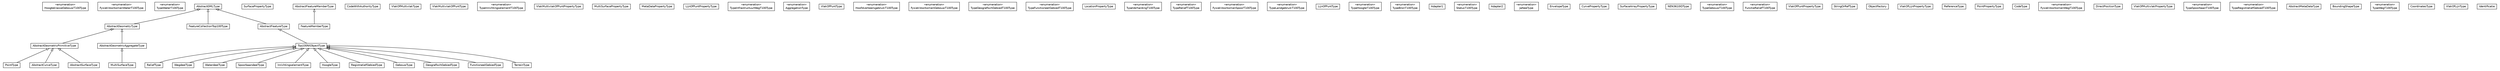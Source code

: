 #!/usr/local/bin/dot
#
# Class diagram 
# Generated by UMLGraph version R5_6-24-gf6e263 (http://www.umlgraph.org/)
#

digraph G {
	edge [fontname="Helvetica",fontsize=10,labelfontname="Helvetica",labelfontsize=10];
	node [fontname="Helvetica",fontsize=10,shape=plaintext];
	nodesep=0.25;
	ranksep=0.5;
	// nl.b3p.topnl.top100nl.HoogteklasseGebouwT100Type
	c1056 [label=<<table title="nl.b3p.topnl.top100nl.HoogteklasseGebouwT100Type" border="0" cellborder="1" cellspacing="0" cellpadding="2" port="p" href="./HoogteklasseGebouwT100Type.html">
		<tr><td><table border="0" cellspacing="0" cellpadding="1">
<tr><td align="center" balign="center"> &#171;enumeration&#187; </td></tr>
<tr><td align="center" balign="center"> HoogteklasseGebouwT100Type </td></tr>
		</table></td></tr>
		</table>>, URL="./HoogteklasseGebouwT100Type.html", fontname="Helvetica", fontcolor="black", fontsize=10.0];
	// nl.b3p.topnl.top100nl.FysiekVoorkomenWaterT100Type
	c1057 [label=<<table title="nl.b3p.topnl.top100nl.FysiekVoorkomenWaterT100Type" border="0" cellborder="1" cellspacing="0" cellpadding="2" port="p" href="./FysiekVoorkomenWaterT100Type.html">
		<tr><td><table border="0" cellspacing="0" cellpadding="1">
<tr><td align="center" balign="center"> &#171;enumeration&#187; </td></tr>
<tr><td align="center" balign="center"> FysiekVoorkomenWaterT100Type </td></tr>
		</table></td></tr>
		</table>>, URL="./FysiekVoorkomenWaterT100Type.html", fontname="Helvetica", fontcolor="black", fontsize=10.0];
	// nl.b3p.topnl.top100nl.TypeWaterT100Type
	c1058 [label=<<table title="nl.b3p.topnl.top100nl.TypeWaterT100Type" border="0" cellborder="1" cellspacing="0" cellpadding="2" port="p" href="./TypeWaterT100Type.html">
		<tr><td><table border="0" cellspacing="0" cellpadding="1">
<tr><td align="center" balign="center"> &#171;enumeration&#187; </td></tr>
<tr><td align="center" balign="center"> TypeWaterT100Type </td></tr>
		</table></td></tr>
		</table>>, URL="./TypeWaterT100Type.html", fontname="Helvetica", fontcolor="black", fontsize=10.0];
	// nl.b3p.topnl.top100nl.AbstractGeometricPrimitiveType
	c1059 [label=<<table title="nl.b3p.topnl.top100nl.AbstractGeometricPrimitiveType" border="0" cellborder="1" cellspacing="0" cellpadding="2" port="p" href="./AbstractGeometricPrimitiveType.html">
		<tr><td><table border="0" cellspacing="0" cellpadding="1">
<tr><td align="center" balign="center"><font face="Helvetica-Oblique"> AbstractGeometricPrimitiveType </font></td></tr>
		</table></td></tr>
		</table>>, URL="./AbstractGeometricPrimitiveType.html", fontname="Helvetica", fontcolor="black", fontsize=10.0];
	// nl.b3p.topnl.top100nl.SurfacePropertyType
	c1060 [label=<<table title="nl.b3p.topnl.top100nl.SurfacePropertyType" border="0" cellborder="1" cellspacing="0" cellpadding="2" port="p" href="./SurfacePropertyType.html">
		<tr><td><table border="0" cellspacing="0" cellpadding="1">
<tr><td align="center" balign="center"> SurfacePropertyType </td></tr>
		</table></td></tr>
		</table>>, URL="./SurfacePropertyType.html", fontname="Helvetica", fontcolor="black", fontsize=10.0];
	// nl.b3p.topnl.top100nl.FeatureMemberType
	c1061 [label=<<table title="nl.b3p.topnl.top100nl.FeatureMemberType" border="0" cellborder="1" cellspacing="0" cellpadding="2" port="p" href="./FeatureMemberType.html">
		<tr><td><table border="0" cellspacing="0" cellpadding="1">
<tr><td align="center" balign="center"> FeatureMemberType </td></tr>
		</table></td></tr>
		</table>>, URL="./FeatureMemberType.html", fontname="Helvetica", fontcolor="black", fontsize=10.0];
	// nl.b3p.topnl.top100nl.CodeWithAuthorityType
	c1062 [label=<<table title="nl.b3p.topnl.top100nl.CodeWithAuthorityType" border="0" cellborder="1" cellspacing="0" cellpadding="2" port="p" href="./CodeWithAuthorityType.html">
		<tr><td><table border="0" cellspacing="0" cellpadding="1">
<tr><td align="center" balign="center"> CodeWithAuthorityType </td></tr>
		</table></td></tr>
		</table>>, URL="./CodeWithAuthorityType.html", fontname="Helvetica", fontcolor="black", fontsize=10.0];
	// nl.b3p.topnl.top100nl.AbstractFeatureMemberType
	c1063 [label=<<table title="nl.b3p.topnl.top100nl.AbstractFeatureMemberType" border="0" cellborder="1" cellspacing="0" cellpadding="2" port="p" href="./AbstractFeatureMemberType.html">
		<tr><td><table border="0" cellspacing="0" cellpadding="1">
<tr><td align="center" balign="center"><font face="Helvetica-Oblique"> AbstractFeatureMemberType </font></td></tr>
		</table></td></tr>
		</table>>, URL="./AbstractFeatureMemberType.html", fontname="Helvetica", fontcolor="black", fontsize=10.0];
	// nl.b3p.topnl.top100nl.VlakOfMultivlakType
	c1064 [label=<<table title="nl.b3p.topnl.top100nl.VlakOfMultivlakType" border="0" cellborder="1" cellspacing="0" cellpadding="2" port="p" href="./VlakOfMultivlakType.html">
		<tr><td><table border="0" cellspacing="0" cellpadding="1">
<tr><td align="center" balign="center"> VlakOfMultivlakType </td></tr>
		</table></td></tr>
		</table>>, URL="./VlakOfMultivlakType.html", fontname="Helvetica", fontcolor="black", fontsize=10.0];
	// nl.b3p.topnl.top100nl.VlakMultivlakOfPuntType
	c1065 [label=<<table title="nl.b3p.topnl.top100nl.VlakMultivlakOfPuntType" border="0" cellborder="1" cellspacing="0" cellpadding="2" port="p" href="./VlakMultivlakOfPuntType.html">
		<tr><td><table border="0" cellspacing="0" cellpadding="1">
<tr><td align="center" balign="center"> VlakMultivlakOfPuntType </td></tr>
		</table></td></tr>
		</table>>, URL="./VlakMultivlakOfPuntType.html", fontname="Helvetica", fontcolor="black", fontsize=10.0];
	// nl.b3p.topnl.top100nl.TypeInrichtingselementT100Type
	c1066 [label=<<table title="nl.b3p.topnl.top100nl.TypeInrichtingselementT100Type" border="0" cellborder="1" cellspacing="0" cellpadding="2" port="p" href="./TypeInrichtingselementT100Type.html">
		<tr><td><table border="0" cellspacing="0" cellpadding="1">
<tr><td align="center" balign="center"> &#171;enumeration&#187; </td></tr>
<tr><td align="center" balign="center"> TypeInrichtingselementT100Type </td></tr>
		</table></td></tr>
		</table>>, URL="./TypeInrichtingselementT100Type.html", fontname="Helvetica", fontcolor="black", fontsize=10.0];
	// nl.b3p.topnl.top100nl.VlakMultivlakOfPuntPropertyType
	c1067 [label=<<table title="nl.b3p.topnl.top100nl.VlakMultivlakOfPuntPropertyType" border="0" cellborder="1" cellspacing="0" cellpadding="2" port="p" href="./VlakMultivlakOfPuntPropertyType.html">
		<tr><td><table border="0" cellspacing="0" cellpadding="1">
<tr><td align="center" balign="center"> VlakMultivlakOfPuntPropertyType </td></tr>
		</table></td></tr>
		</table>>, URL="./VlakMultivlakOfPuntPropertyType.html", fontname="Helvetica", fontcolor="black", fontsize=10.0];
	// nl.b3p.topnl.top100nl.MultiSurfacePropertyType
	c1068 [label=<<table title="nl.b3p.topnl.top100nl.MultiSurfacePropertyType" border="0" cellborder="1" cellspacing="0" cellpadding="2" port="p" href="./MultiSurfacePropertyType.html">
		<tr><td><table border="0" cellspacing="0" cellpadding="1">
<tr><td align="center" balign="center"> MultiSurfacePropertyType </td></tr>
		</table></td></tr>
		</table>>, URL="./MultiSurfacePropertyType.html", fontname="Helvetica", fontcolor="black", fontsize=10.0];
	// nl.b3p.topnl.top100nl.PointType
	c1069 [label=<<table title="nl.b3p.topnl.top100nl.PointType" border="0" cellborder="1" cellspacing="0" cellpadding="2" port="p" href="./PointType.html">
		<tr><td><table border="0" cellspacing="0" cellpadding="1">
<tr><td align="center" balign="center"> PointType </td></tr>
		</table></td></tr>
		</table>>, URL="./PointType.html", fontname="Helvetica", fontcolor="black", fontsize=10.0];
	// nl.b3p.topnl.top100nl.MetaDataPropertyType
	c1070 [label=<<table title="nl.b3p.topnl.top100nl.MetaDataPropertyType" border="0" cellborder="1" cellspacing="0" cellpadding="2" port="p" href="./MetaDataPropertyType.html">
		<tr><td><table border="0" cellspacing="0" cellpadding="1">
<tr><td align="center" balign="center"> MetaDataPropertyType </td></tr>
		</table></td></tr>
		</table>>, URL="./MetaDataPropertyType.html", fontname="Helvetica", fontcolor="black", fontsize=10.0];
	// nl.b3p.topnl.top100nl.LijnOfPuntPropertyType
	c1071 [label=<<table title="nl.b3p.topnl.top100nl.LijnOfPuntPropertyType" border="0" cellborder="1" cellspacing="0" cellpadding="2" port="p" href="./LijnOfPuntPropertyType.html">
		<tr><td><table border="0" cellspacing="0" cellpadding="1">
<tr><td align="center" balign="center"> LijnOfPuntPropertyType </td></tr>
		</table></td></tr>
		</table>>, URL="./LijnOfPuntPropertyType.html", fontname="Helvetica", fontcolor="black", fontsize=10.0];
	// nl.b3p.topnl.top100nl.TypeInfrastructuurWegT100Type
	c1072 [label=<<table title="nl.b3p.topnl.top100nl.TypeInfrastructuurWegT100Type" border="0" cellborder="1" cellspacing="0" cellpadding="2" port="p" href="./TypeInfrastructuurWegT100Type.html">
		<tr><td><table border="0" cellspacing="0" cellpadding="1">
<tr><td align="center" balign="center"> &#171;enumeration&#187; </td></tr>
<tr><td align="center" balign="center"> TypeInfrastructuurWegT100Type </td></tr>
		</table></td></tr>
		</table>>, URL="./TypeInfrastructuurWegT100Type.html", fontname="Helvetica", fontcolor="black", fontsize=10.0];
	// nl.b3p.topnl.top100nl.AggregationType
	c1073 [label=<<table title="nl.b3p.topnl.top100nl.AggregationType" border="0" cellborder="1" cellspacing="0" cellpadding="2" port="p" href="./AggregationType.html">
		<tr><td><table border="0" cellspacing="0" cellpadding="1">
<tr><td align="center" balign="center"> &#171;enumeration&#187; </td></tr>
<tr><td align="center" balign="center"> AggregationType </td></tr>
		</table></td></tr>
		</table>>, URL="./AggregationType.html", fontname="Helvetica", fontcolor="black", fontsize=10.0];
	// nl.b3p.topnl.top100nl.AbstractGMLType
	c1074 [label=<<table title="nl.b3p.topnl.top100nl.AbstractGMLType" border="0" cellborder="1" cellspacing="0" cellpadding="2" port="p" href="./AbstractGMLType.html">
		<tr><td><table border="0" cellspacing="0" cellpadding="1">
<tr><td align="center" balign="center"><font face="Helvetica-Oblique"> AbstractGMLType </font></td></tr>
		</table></td></tr>
		</table>>, URL="./AbstractGMLType.html", fontname="Helvetica", fontcolor="black", fontsize=10.0];
	// nl.b3p.topnl.top100nl.AbstractGeometricAggregateType
	c1075 [label=<<table title="nl.b3p.topnl.top100nl.AbstractGeometricAggregateType" border="0" cellborder="1" cellspacing="0" cellpadding="2" port="p" href="./AbstractGeometricAggregateType.html">
		<tr><td><table border="0" cellspacing="0" cellpadding="1">
<tr><td align="center" balign="center"><font face="Helvetica-Oblique"> AbstractGeometricAggregateType </font></td></tr>
		</table></td></tr>
		</table>>, URL="./AbstractGeometricAggregateType.html", fontname="Helvetica", fontcolor="black", fontsize=10.0];
	// nl.b3p.topnl.top100nl.ReliefType
	c1076 [label=<<table title="nl.b3p.topnl.top100nl.ReliefType" border="0" cellborder="1" cellspacing="0" cellpadding="2" port="p" href="./ReliefType.html">
		<tr><td><table border="0" cellspacing="0" cellpadding="1">
<tr><td align="center" balign="center"> ReliefType </td></tr>
		</table></td></tr>
		</table>>, URL="./ReliefType.html", fontname="Helvetica", fontcolor="black", fontsize=10.0];
	// nl.b3p.topnl.top100nl.WegdeelType
	c1077 [label=<<table title="nl.b3p.topnl.top100nl.WegdeelType" border="0" cellborder="1" cellspacing="0" cellpadding="2" port="p" href="./WegdeelType.html">
		<tr><td><table border="0" cellspacing="0" cellpadding="1">
<tr><td align="center" balign="center"> WegdeelType </td></tr>
		</table></td></tr>
		</table>>, URL="./WegdeelType.html", fontname="Helvetica", fontcolor="black", fontsize=10.0];
	// nl.b3p.topnl.top100nl.VlakOfPuntType
	c1078 [label=<<table title="nl.b3p.topnl.top100nl.VlakOfPuntType" border="0" cellborder="1" cellspacing="0" cellpadding="2" port="p" href="./VlakOfPuntType.html">
		<tr><td><table border="0" cellspacing="0" cellpadding="1">
<tr><td align="center" balign="center"> VlakOfPuntType </td></tr>
		</table></td></tr>
		</table>>, URL="./VlakOfPuntType.html", fontname="Helvetica", fontcolor="black", fontsize=10.0];
	// nl.b3p.topnl.top100nl.WaterdeelType
	c1079 [label=<<table title="nl.b3p.topnl.top100nl.WaterdeelType" border="0" cellborder="1" cellspacing="0" cellpadding="2" port="p" href="./WaterdeelType.html">
		<tr><td><table border="0" cellspacing="0" cellpadding="1">
<tr><td align="center" balign="center"> WaterdeelType </td></tr>
		</table></td></tr>
		</table>>, URL="./WaterdeelType.html", fontname="Helvetica", fontcolor="black", fontsize=10.0];
	// nl.b3p.topnl.top100nl.AbstractGeometryType
	c1080 [label=<<table title="nl.b3p.topnl.top100nl.AbstractGeometryType" border="0" cellborder="1" cellspacing="0" cellpadding="2" port="p" href="./AbstractGeometryType.html">
		<tr><td><table border="0" cellspacing="0" cellpadding="1">
<tr><td align="center" balign="center"><font face="Helvetica-Oblique"> AbstractGeometryType </font></td></tr>
		</table></td></tr>
		</table>>, URL="./AbstractGeometryType.html", fontname="Helvetica", fontcolor="black", fontsize=10.0];
	// nl.b3p.topnl.top100nl.AbstractCurveType
	c1081 [label=<<table title="nl.b3p.topnl.top100nl.AbstractCurveType" border="0" cellborder="1" cellspacing="0" cellpadding="2" port="p" href="./AbstractCurveType.html">
		<tr><td><table border="0" cellspacing="0" cellpadding="1">
<tr><td align="center" balign="center"><font face="Helvetica-Oblique"> AbstractCurveType </font></td></tr>
		</table></td></tr>
		</table>>, URL="./AbstractCurveType.html", fontname="Helvetica", fontcolor="black", fontsize=10.0];
	// nl.b3p.topnl.top100nl.HoofdverkeersgebruikT100Type
	c1082 [label=<<table title="nl.b3p.topnl.top100nl.HoofdverkeersgebruikT100Type" border="0" cellborder="1" cellspacing="0" cellpadding="2" port="p" href="./HoofdverkeersgebruikT100Type.html">
		<tr><td><table border="0" cellspacing="0" cellpadding="1">
<tr><td align="center" balign="center"> &#171;enumeration&#187; </td></tr>
<tr><td align="center" balign="center"> HoofdverkeersgebruikT100Type </td></tr>
		</table></td></tr>
		</table>>, URL="./HoofdverkeersgebruikT100Type.html", fontname="Helvetica", fontcolor="black", fontsize=10.0];
	// nl.b3p.topnl.top100nl.FysiekVoorkomenGebouwT100Type
	c1083 [label=<<table title="nl.b3p.topnl.top100nl.FysiekVoorkomenGebouwT100Type" border="0" cellborder="1" cellspacing="0" cellpadding="2" port="p" href="./FysiekVoorkomenGebouwT100Type.html">
		<tr><td><table border="0" cellspacing="0" cellpadding="1">
<tr><td align="center" balign="center"> &#171;enumeration&#187; </td></tr>
<tr><td align="center" balign="center"> FysiekVoorkomenGebouwT100Type </td></tr>
		</table></td></tr>
		</table>>, URL="./FysiekVoorkomenGebouwT100Type.html", fontname="Helvetica", fontcolor="black", fontsize=10.0];
	// nl.b3p.topnl.top100nl.TypeGeografischGebiedT100Type
	c1084 [label=<<table title="nl.b3p.topnl.top100nl.TypeGeografischGebiedT100Type" border="0" cellborder="1" cellspacing="0" cellpadding="2" port="p" href="./TypeGeografischGebiedT100Type.html">
		<tr><td><table border="0" cellspacing="0" cellpadding="1">
<tr><td align="center" balign="center"> &#171;enumeration&#187; </td></tr>
<tr><td align="center" balign="center"> TypeGeografischGebiedT100Type </td></tr>
		</table></td></tr>
		</table>>, URL="./TypeGeografischGebiedT100Type.html", fontname="Helvetica", fontcolor="black", fontsize=10.0];
	// nl.b3p.topnl.top100nl.SpoorbaandeelType
	c1085 [label=<<table title="nl.b3p.topnl.top100nl.SpoorbaandeelType" border="0" cellborder="1" cellspacing="0" cellpadding="2" port="p" href="./SpoorbaandeelType.html">
		<tr><td><table border="0" cellspacing="0" cellpadding="1">
<tr><td align="center" balign="center"> SpoorbaandeelType </td></tr>
		</table></td></tr>
		</table>>, URL="./SpoorbaandeelType.html", fontname="Helvetica", fontcolor="black", fontsize=10.0];
	// nl.b3p.topnl.top100nl.TypeFunctioneelGebiedT100Type
	c1086 [label=<<table title="nl.b3p.topnl.top100nl.TypeFunctioneelGebiedT100Type" border="0" cellborder="1" cellspacing="0" cellpadding="2" port="p" href="./TypeFunctioneelGebiedT100Type.html">
		<tr><td><table border="0" cellspacing="0" cellpadding="1">
<tr><td align="center" balign="center"> &#171;enumeration&#187; </td></tr>
<tr><td align="center" balign="center"> TypeFunctioneelGebiedT100Type </td></tr>
		</table></td></tr>
		</table>>, URL="./TypeFunctioneelGebiedT100Type.html", fontname="Helvetica", fontcolor="black", fontsize=10.0];
	// nl.b3p.topnl.top100nl.LocationPropertyType
	c1087 [label=<<table title="nl.b3p.topnl.top100nl.LocationPropertyType" border="0" cellborder="1" cellspacing="0" cellpadding="2" port="p" href="./LocationPropertyType.html">
		<tr><td><table border="0" cellspacing="0" cellpadding="1">
<tr><td align="center" balign="center"> LocationPropertyType </td></tr>
		</table></td></tr>
		</table>>, URL="./LocationPropertyType.html", fontname="Helvetica", fontcolor="black", fontsize=10.0];
	// nl.b3p.topnl.top100nl.TypeVerhardingT100Type
	c1088 [label=<<table title="nl.b3p.topnl.top100nl.TypeVerhardingT100Type" border="0" cellborder="1" cellspacing="0" cellpadding="2" port="p" href="./TypeVerhardingT100Type.html">
		<tr><td><table border="0" cellspacing="0" cellpadding="1">
<tr><td align="center" balign="center"> &#171;enumeration&#187; </td></tr>
<tr><td align="center" balign="center"> TypeVerhardingT100Type </td></tr>
		</table></td></tr>
		</table>>, URL="./TypeVerhardingT100Type.html", fontname="Helvetica", fontcolor="black", fontsize=10.0];
	// nl.b3p.topnl.top100nl.TypeReliefT100Type
	c1089 [label=<<table title="nl.b3p.topnl.top100nl.TypeReliefT100Type" border="0" cellborder="1" cellspacing="0" cellpadding="2" port="p" href="./TypeReliefT100Type.html">
		<tr><td><table border="0" cellspacing="0" cellpadding="1">
<tr><td align="center" balign="center"> &#171;enumeration&#187; </td></tr>
<tr><td align="center" balign="center"> TypeReliefT100Type </td></tr>
		</table></td></tr>
		</table>>, URL="./TypeReliefT100Type.html", fontname="Helvetica", fontcolor="black", fontsize=10.0];
	// nl.b3p.topnl.top100nl.FeatureCollectionTop100Type
	c1090 [label=<<table title="nl.b3p.topnl.top100nl.FeatureCollectionTop100Type" border="0" cellborder="1" cellspacing="0" cellpadding="2" port="p" href="./FeatureCollectionTop100Type.html">
		<tr><td><table border="0" cellspacing="0" cellpadding="1">
<tr><td align="center" balign="center"> FeatureCollectionTop100Type </td></tr>
		</table></td></tr>
		</table>>, URL="./FeatureCollectionTop100Type.html", fontname="Helvetica", fontcolor="black", fontsize=10.0];
	// nl.b3p.topnl.top100nl.FysiekVoorkomenSpoorT100Type
	c1091 [label=<<table title="nl.b3p.topnl.top100nl.FysiekVoorkomenSpoorT100Type" border="0" cellborder="1" cellspacing="0" cellpadding="2" port="p" href="./FysiekVoorkomenSpoorT100Type.html">
		<tr><td><table border="0" cellspacing="0" cellpadding="1">
<tr><td align="center" balign="center"> &#171;enumeration&#187; </td></tr>
<tr><td align="center" balign="center"> FysiekVoorkomenSpoorT100Type </td></tr>
		</table></td></tr>
		</table>>, URL="./FysiekVoorkomenSpoorT100Type.html", fontname="Helvetica", fontcolor="black", fontsize=10.0];
	// nl.b3p.topnl.top100nl.TypeLandgebruikT100Type
	c1092 [label=<<table title="nl.b3p.topnl.top100nl.TypeLandgebruikT100Type" border="0" cellborder="1" cellspacing="0" cellpadding="2" port="p" href="./TypeLandgebruikT100Type.html">
		<tr><td><table border="0" cellspacing="0" cellpadding="1">
<tr><td align="center" balign="center"> &#171;enumeration&#187; </td></tr>
<tr><td align="center" balign="center"> TypeLandgebruikT100Type </td></tr>
		</table></td></tr>
		</table>>, URL="./TypeLandgebruikT100Type.html", fontname="Helvetica", fontcolor="black", fontsize=10.0];
	// nl.b3p.topnl.top100nl.LijnOfPuntType
	c1093 [label=<<table title="nl.b3p.topnl.top100nl.LijnOfPuntType" border="0" cellborder="1" cellspacing="0" cellpadding="2" port="p" href="./LijnOfPuntType.html">
		<tr><td><table border="0" cellspacing="0" cellpadding="1">
<tr><td align="center" balign="center"> LijnOfPuntType </td></tr>
		</table></td></tr>
		</table>>, URL="./LijnOfPuntType.html", fontname="Helvetica", fontcolor="black", fontsize=10.0];
	// nl.b3p.topnl.top100nl.TypeHoogteT100Type
	c1094 [label=<<table title="nl.b3p.topnl.top100nl.TypeHoogteT100Type" border="0" cellborder="1" cellspacing="0" cellpadding="2" port="p" href="./TypeHoogteT100Type.html">
		<tr><td><table border="0" cellspacing="0" cellpadding="1">
<tr><td align="center" balign="center"> &#171;enumeration&#187; </td></tr>
<tr><td align="center" balign="center"> TypeHoogteT100Type </td></tr>
		</table></td></tr>
		</table>>, URL="./TypeHoogteT100Type.html", fontname="Helvetica", fontcolor="black", fontsize=10.0];
	// nl.b3p.topnl.top100nl.TypeBronT100Type
	c1095 [label=<<table title="nl.b3p.topnl.top100nl.TypeBronT100Type" border="0" cellborder="1" cellspacing="0" cellpadding="2" port="p" href="./TypeBronT100Type.html">
		<tr><td><table border="0" cellspacing="0" cellpadding="1">
<tr><td align="center" balign="center"> &#171;enumeration&#187; </td></tr>
<tr><td align="center" balign="center"> TypeBronT100Type </td></tr>
		</table></td></tr>
		</table>>, URL="./TypeBronT100Type.html", fontname="Helvetica", fontcolor="black", fontsize=10.0];
	// nl.b3p.topnl.top100nl.Adapter1
	c1096 [label=<<table title="nl.b3p.topnl.top100nl.Adapter1" border="0" cellborder="1" cellspacing="0" cellpadding="2" port="p" href="./Adapter1.html">
		<tr><td><table border="0" cellspacing="0" cellpadding="1">
<tr><td align="center" balign="center"> Adapter1 </td></tr>
		</table></td></tr>
		</table>>, URL="./Adapter1.html", fontname="Helvetica", fontcolor="black", fontsize=10.0];
	// nl.b3p.topnl.top100nl.StatusT100Type
	c1097 [label=<<table title="nl.b3p.topnl.top100nl.StatusT100Type" border="0" cellborder="1" cellspacing="0" cellpadding="2" port="p" href="./StatusT100Type.html">
		<tr><td><table border="0" cellspacing="0" cellpadding="1">
<tr><td align="center" balign="center"> &#171;enumeration&#187; </td></tr>
<tr><td align="center" balign="center"> StatusT100Type </td></tr>
		</table></td></tr>
		</table>>, URL="./StatusT100Type.html", fontname="Helvetica", fontcolor="black", fontsize=10.0];
	// nl.b3p.topnl.top100nl.Adapter2
	c1098 [label=<<table title="nl.b3p.topnl.top100nl.Adapter2" border="0" cellborder="1" cellspacing="0" cellpadding="2" port="p" href="./Adapter2.html">
		<tr><td><table border="0" cellspacing="0" cellpadding="1">
<tr><td align="center" balign="center"> Adapter2 </td></tr>
		</table></td></tr>
		</table>>, URL="./Adapter2.html", fontname="Helvetica", fontcolor="black", fontsize=10.0];
	// nl.b3p.topnl.top100nl.JaNeeType
	c1099 [label=<<table title="nl.b3p.topnl.top100nl.JaNeeType" border="0" cellborder="1" cellspacing="0" cellpadding="2" port="p" href="./JaNeeType.html">
		<tr><td><table border="0" cellspacing="0" cellpadding="1">
<tr><td align="center" balign="center"> &#171;enumeration&#187; </td></tr>
<tr><td align="center" balign="center"> JaNeeType </td></tr>
		</table></td></tr>
		</table>>, URL="./JaNeeType.html", fontname="Helvetica", fontcolor="black", fontsize=10.0];
	// nl.b3p.topnl.top100nl.EnvelopeType
	c1100 [label=<<table title="nl.b3p.topnl.top100nl.EnvelopeType" border="0" cellborder="1" cellspacing="0" cellpadding="2" port="p" href="./EnvelopeType.html">
		<tr><td><table border="0" cellspacing="0" cellpadding="1">
<tr><td align="center" balign="center"> EnvelopeType </td></tr>
		</table></td></tr>
		</table>>, URL="./EnvelopeType.html", fontname="Helvetica", fontcolor="black", fontsize=10.0];
	// nl.b3p.topnl.top100nl.InrichtingselementType
	c1101 [label=<<table title="nl.b3p.topnl.top100nl.InrichtingselementType" border="0" cellborder="1" cellspacing="0" cellpadding="2" port="p" href="./InrichtingselementType.html">
		<tr><td><table border="0" cellspacing="0" cellpadding="1">
<tr><td align="center" balign="center"> InrichtingselementType </td></tr>
		</table></td></tr>
		</table>>, URL="./InrichtingselementType.html", fontname="Helvetica", fontcolor="black", fontsize=10.0];
	// nl.b3p.topnl.top100nl.CurvePropertyType
	c1102 [label=<<table title="nl.b3p.topnl.top100nl.CurvePropertyType" border="0" cellborder="1" cellspacing="0" cellpadding="2" port="p" href="./CurvePropertyType.html">
		<tr><td><table border="0" cellspacing="0" cellpadding="1">
<tr><td align="center" balign="center"> CurvePropertyType </td></tr>
		</table></td></tr>
		</table>>, URL="./CurvePropertyType.html", fontname="Helvetica", fontcolor="black", fontsize=10.0];
	// nl.b3p.topnl.top100nl.SurfaceArrayPropertyType
	c1103 [label=<<table title="nl.b3p.topnl.top100nl.SurfaceArrayPropertyType" border="0" cellborder="1" cellspacing="0" cellpadding="2" port="p" href="./SurfaceArrayPropertyType.html">
		<tr><td><table border="0" cellspacing="0" cellpadding="1">
<tr><td align="center" balign="center"> SurfaceArrayPropertyType </td></tr>
		</table></td></tr>
		</table>>, URL="./SurfaceArrayPropertyType.html", fontname="Helvetica", fontcolor="black", fontsize=10.0];
	// nl.b3p.topnl.top100nl.NEN3610IDType
	c1104 [label=<<table title="nl.b3p.topnl.top100nl.NEN3610IDType" border="0" cellborder="1" cellspacing="0" cellpadding="2" port="p" href="./NEN3610IDType.html">
		<tr><td><table border="0" cellspacing="0" cellpadding="1">
<tr><td align="center" balign="center"> NEN3610IDType </td></tr>
		</table></td></tr>
		</table>>, URL="./NEN3610IDType.html", fontname="Helvetica", fontcolor="black", fontsize=10.0];
	// nl.b3p.topnl.top100nl.AbstractFeatureType
	c1105 [label=<<table title="nl.b3p.topnl.top100nl.AbstractFeatureType" border="0" cellborder="1" cellspacing="0" cellpadding="2" port="p" href="./AbstractFeatureType.html">
		<tr><td><table border="0" cellspacing="0" cellpadding="1">
<tr><td align="center" balign="center"><font face="Helvetica-Oblique"> AbstractFeatureType </font></td></tr>
		</table></td></tr>
		</table>>, URL="./AbstractFeatureType.html", fontname="Helvetica", fontcolor="black", fontsize=10.0];
	// nl.b3p.topnl.top100nl.TypeGebouwT100Type
	c1106 [label=<<table title="nl.b3p.topnl.top100nl.TypeGebouwT100Type" border="0" cellborder="1" cellspacing="0" cellpadding="2" port="p" href="./TypeGebouwT100Type.html">
		<tr><td><table border="0" cellspacing="0" cellpadding="1">
<tr><td align="center" balign="center"> &#171;enumeration&#187; </td></tr>
<tr><td align="center" balign="center"> TypeGebouwT100Type </td></tr>
		</table></td></tr>
		</table>>, URL="./TypeGebouwT100Type.html", fontname="Helvetica", fontcolor="black", fontsize=10.0];
	// nl.b3p.topnl.top100nl.FunctieReliefT100Type
	c1107 [label=<<table title="nl.b3p.topnl.top100nl.FunctieReliefT100Type" border="0" cellborder="1" cellspacing="0" cellpadding="2" port="p" href="./FunctieReliefT100Type.html">
		<tr><td><table border="0" cellspacing="0" cellpadding="1">
<tr><td align="center" balign="center"> &#171;enumeration&#187; </td></tr>
<tr><td align="center" balign="center"> FunctieReliefT100Type </td></tr>
		</table></td></tr>
		</table>>, URL="./FunctieReliefT100Type.html", fontname="Helvetica", fontcolor="black", fontsize=10.0];
	// nl.b3p.topnl.top100nl.VlakOfPuntPropertyType
	c1108 [label=<<table title="nl.b3p.topnl.top100nl.VlakOfPuntPropertyType" border="0" cellborder="1" cellspacing="0" cellpadding="2" port="p" href="./VlakOfPuntPropertyType.html">
		<tr><td><table border="0" cellspacing="0" cellpadding="1">
<tr><td align="center" balign="center"> VlakOfPuntPropertyType </td></tr>
		</table></td></tr>
		</table>>, URL="./VlakOfPuntPropertyType.html", fontname="Helvetica", fontcolor="black", fontsize=10.0];
	// nl.b3p.topnl.top100nl.HoogteType
	c1109 [label=<<table title="nl.b3p.topnl.top100nl.HoogteType" border="0" cellborder="1" cellspacing="0" cellpadding="2" port="p" href="./HoogteType.html">
		<tr><td><table border="0" cellspacing="0" cellpadding="1">
<tr><td align="center" balign="center"> HoogteType </td></tr>
		</table></td></tr>
		</table>>, URL="./HoogteType.html", fontname="Helvetica", fontcolor="black", fontsize=10.0];
	// nl.b3p.topnl.top100nl.StringOrRefType
	c1110 [label=<<table title="nl.b3p.topnl.top100nl.StringOrRefType" border="0" cellborder="1" cellspacing="0" cellpadding="2" port="p" href="./StringOrRefType.html">
		<tr><td><table border="0" cellspacing="0" cellpadding="1">
<tr><td align="center" balign="center"> StringOrRefType </td></tr>
		</table></td></tr>
		</table>>, URL="./StringOrRefType.html", fontname="Helvetica", fontcolor="black", fontsize=10.0];
	// nl.b3p.topnl.top100nl.ObjectFactory
	c1111 [label=<<table title="nl.b3p.topnl.top100nl.ObjectFactory" border="0" cellborder="1" cellspacing="0" cellpadding="2" port="p" href="./ObjectFactory.html">
		<tr><td><table border="0" cellspacing="0" cellpadding="1">
<tr><td align="center" balign="center"> ObjectFactory </td></tr>
		</table></td></tr>
		</table>>, URL="./ObjectFactory.html", fontname="Helvetica", fontcolor="black", fontsize=10.0];
	// nl.b3p.topnl.top100nl.VlakOfLijnPropertyType
	c1112 [label=<<table title="nl.b3p.topnl.top100nl.VlakOfLijnPropertyType" border="0" cellborder="1" cellspacing="0" cellpadding="2" port="p" href="./VlakOfLijnPropertyType.html">
		<tr><td><table border="0" cellspacing="0" cellpadding="1">
<tr><td align="center" balign="center"> VlakOfLijnPropertyType </td></tr>
		</table></td></tr>
		</table>>, URL="./VlakOfLijnPropertyType.html", fontname="Helvetica", fontcolor="black", fontsize=10.0];
	// nl.b3p.topnl.top100nl.ReferenceType
	c1113 [label=<<table title="nl.b3p.topnl.top100nl.ReferenceType" border="0" cellborder="1" cellspacing="0" cellpadding="2" port="p" href="./ReferenceType.html">
		<tr><td><table border="0" cellspacing="0" cellpadding="1">
<tr><td align="center" balign="center"> ReferenceType </td></tr>
		</table></td></tr>
		</table>>, URL="./ReferenceType.html", fontname="Helvetica", fontcolor="black", fontsize=10.0];
	// nl.b3p.topnl.top100nl.PointPropertyType
	c1114 [label=<<table title="nl.b3p.topnl.top100nl.PointPropertyType" border="0" cellborder="1" cellspacing="0" cellpadding="2" port="p" href="./PointPropertyType.html">
		<tr><td><table border="0" cellspacing="0" cellpadding="1">
<tr><td align="center" balign="center"> PointPropertyType </td></tr>
		</table></td></tr>
		</table>>, URL="./PointPropertyType.html", fontname="Helvetica", fontcolor="black", fontsize=10.0];
	// nl.b3p.topnl.top100nl.MultiSurfaceType
	c1115 [label=<<table title="nl.b3p.topnl.top100nl.MultiSurfaceType" border="0" cellborder="1" cellspacing="0" cellpadding="2" port="p" href="./MultiSurfaceType.html">
		<tr><td><table border="0" cellspacing="0" cellpadding="1">
<tr><td align="center" balign="center"> MultiSurfaceType </td></tr>
		</table></td></tr>
		</table>>, URL="./MultiSurfaceType.html", fontname="Helvetica", fontcolor="black", fontsize=10.0];
	// nl.b3p.topnl.top100nl.CodeType
	c1116 [label=<<table title="nl.b3p.topnl.top100nl.CodeType" border="0" cellborder="1" cellspacing="0" cellpadding="2" port="p" href="./CodeType.html">
		<tr><td><table border="0" cellspacing="0" cellpadding="1">
<tr><td align="center" balign="center"> CodeType </td></tr>
		</table></td></tr>
		</table>>, URL="./CodeType.html", fontname="Helvetica", fontcolor="black", fontsize=10.0];
	// nl.b3p.topnl.top100nl.FysiekVoorkomenWegT100Type
	c1117 [label=<<table title="nl.b3p.topnl.top100nl.FysiekVoorkomenWegT100Type" border="0" cellborder="1" cellspacing="0" cellpadding="2" port="p" href="./FysiekVoorkomenWegT100Type.html">
		<tr><td><table border="0" cellspacing="0" cellpadding="1">
<tr><td align="center" balign="center"> &#171;enumeration&#187; </td></tr>
<tr><td align="center" balign="center"> FysiekVoorkomenWegT100Type </td></tr>
		</table></td></tr>
		</table>>, URL="./FysiekVoorkomenWegT100Type.html", fontname="Helvetica", fontcolor="black", fontsize=10.0];
	// nl.b3p.topnl.top100nl.DirectPositionType
	c1118 [label=<<table title="nl.b3p.topnl.top100nl.DirectPositionType" border="0" cellborder="1" cellspacing="0" cellpadding="2" port="p" href="./DirectPositionType.html">
		<tr><td><table border="0" cellspacing="0" cellpadding="1">
<tr><td align="center" balign="center"> DirectPositionType </td></tr>
		</table></td></tr>
		</table>>, URL="./DirectPositionType.html", fontname="Helvetica", fontcolor="black", fontsize=10.0];
	// nl.b3p.topnl.top100nl.VlakOfMultivlakPropertyType
	c1119 [label=<<table title="nl.b3p.topnl.top100nl.VlakOfMultivlakPropertyType" border="0" cellborder="1" cellspacing="0" cellpadding="2" port="p" href="./VlakOfMultivlakPropertyType.html">
		<tr><td><table border="0" cellspacing="0" cellpadding="1">
<tr><td align="center" balign="center"> VlakOfMultivlakPropertyType </td></tr>
		</table></td></tr>
		</table>>, URL="./VlakOfMultivlakPropertyType.html", fontname="Helvetica", fontcolor="black", fontsize=10.0];
	// nl.b3p.topnl.top100nl.AbstractSurfaceType
	c1120 [label=<<table title="nl.b3p.topnl.top100nl.AbstractSurfaceType" border="0" cellborder="1" cellspacing="0" cellpadding="2" port="p" href="./AbstractSurfaceType.html">
		<tr><td><table border="0" cellspacing="0" cellpadding="1">
<tr><td align="center" balign="center"><font face="Helvetica-Oblique"> AbstractSurfaceType </font></td></tr>
		</table></td></tr>
		</table>>, URL="./AbstractSurfaceType.html", fontname="Helvetica", fontcolor="black", fontsize=10.0];
	// nl.b3p.topnl.top100nl.TypeSpoorbaanT100Type
	c1121 [label=<<table title="nl.b3p.topnl.top100nl.TypeSpoorbaanT100Type" border="0" cellborder="1" cellspacing="0" cellpadding="2" port="p" href="./TypeSpoorbaanT100Type.html">
		<tr><td><table border="0" cellspacing="0" cellpadding="1">
<tr><td align="center" balign="center"> &#171;enumeration&#187; </td></tr>
<tr><td align="center" balign="center"> TypeSpoorbaanT100Type </td></tr>
		</table></td></tr>
		</table>>, URL="./TypeSpoorbaanT100Type.html", fontname="Helvetica", fontcolor="black", fontsize=10.0];
	// nl.b3p.topnl.top100nl.TypeRegistratiefGebiedT100Type
	c1122 [label=<<table title="nl.b3p.topnl.top100nl.TypeRegistratiefGebiedT100Type" border="0" cellborder="1" cellspacing="0" cellpadding="2" port="p" href="./TypeRegistratiefGebiedT100Type.html">
		<tr><td><table border="0" cellspacing="0" cellpadding="1">
<tr><td align="center" balign="center"> &#171;enumeration&#187; </td></tr>
<tr><td align="center" balign="center"> TypeRegistratiefGebiedT100Type </td></tr>
		</table></td></tr>
		</table>>, URL="./TypeRegistratiefGebiedT100Type.html", fontname="Helvetica", fontcolor="black", fontsize=10.0];
	// nl.b3p.topnl.top100nl.RegistratiefGebiedType
	c1123 [label=<<table title="nl.b3p.topnl.top100nl.RegistratiefGebiedType" border="0" cellborder="1" cellspacing="0" cellpadding="2" port="p" href="./RegistratiefGebiedType.html">
		<tr><td><table border="0" cellspacing="0" cellpadding="1">
<tr><td align="center" balign="center"> RegistratiefGebiedType </td></tr>
		</table></td></tr>
		</table>>, URL="./RegistratiefGebiedType.html", fontname="Helvetica", fontcolor="black", fontsize=10.0];
	// nl.b3p.topnl.top100nl.AbstractMetaDataType
	c1124 [label=<<table title="nl.b3p.topnl.top100nl.AbstractMetaDataType" border="0" cellborder="1" cellspacing="0" cellpadding="2" port="p" href="./AbstractMetaDataType.html">
		<tr><td><table border="0" cellspacing="0" cellpadding="1">
<tr><td align="center" balign="center"><font face="Helvetica-Oblique"> AbstractMetaDataType </font></td></tr>
		</table></td></tr>
		</table>>, URL="./AbstractMetaDataType.html", fontname="Helvetica", fontcolor="black", fontsize=10.0];
	// nl.b3p.topnl.top100nl.GebouwType
	c1125 [label=<<table title="nl.b3p.topnl.top100nl.GebouwType" border="0" cellborder="1" cellspacing="0" cellpadding="2" port="p" href="./GebouwType.html">
		<tr><td><table border="0" cellspacing="0" cellpadding="1">
<tr><td align="center" balign="center"> GebouwType </td></tr>
		</table></td></tr>
		</table>>, URL="./GebouwType.html", fontname="Helvetica", fontcolor="black", fontsize=10.0];
	// nl.b3p.topnl.top100nl.GeografischGebiedType
	c1126 [label=<<table title="nl.b3p.topnl.top100nl.GeografischGebiedType" border="0" cellborder="1" cellspacing="0" cellpadding="2" port="p" href="./GeografischGebiedType.html">
		<tr><td><table border="0" cellspacing="0" cellpadding="1">
<tr><td align="center" balign="center"> GeografischGebiedType </td></tr>
		</table></td></tr>
		</table>>, URL="./GeografischGebiedType.html", fontname="Helvetica", fontcolor="black", fontsize=10.0];
	// nl.b3p.topnl.top100nl.BoundingShapeType
	c1127 [label=<<table title="nl.b3p.topnl.top100nl.BoundingShapeType" border="0" cellborder="1" cellspacing="0" cellpadding="2" port="p" href="./BoundingShapeType.html">
		<tr><td><table border="0" cellspacing="0" cellpadding="1">
<tr><td align="center" balign="center"> BoundingShapeType </td></tr>
		</table></td></tr>
		</table>>, URL="./BoundingShapeType.html", fontname="Helvetica", fontcolor="black", fontsize=10.0];
	// nl.b3p.topnl.top100nl.FunctioneelGebiedType
	c1128 [label=<<table title="nl.b3p.topnl.top100nl.FunctioneelGebiedType" border="0" cellborder="1" cellspacing="0" cellpadding="2" port="p" href="./FunctioneelGebiedType.html">
		<tr><td><table border="0" cellspacing="0" cellpadding="1">
<tr><td align="center" balign="center"> FunctioneelGebiedType </td></tr>
		</table></td></tr>
		</table>>, URL="./FunctioneelGebiedType.html", fontname="Helvetica", fontcolor="black", fontsize=10.0];
	// nl.b3p.topnl.top100nl.TypeWegT100Type
	c1129 [label=<<table title="nl.b3p.topnl.top100nl.TypeWegT100Type" border="0" cellborder="1" cellspacing="0" cellpadding="2" port="p" href="./TypeWegT100Type.html">
		<tr><td><table border="0" cellspacing="0" cellpadding="1">
<tr><td align="center" balign="center"> &#171;enumeration&#187; </td></tr>
<tr><td align="center" balign="center"> TypeWegT100Type </td></tr>
		</table></td></tr>
		</table>>, URL="./TypeWegT100Type.html", fontname="Helvetica", fontcolor="black", fontsize=10.0];
	// nl.b3p.topnl.top100nl.CoordinatesType
	c1130 [label=<<table title="nl.b3p.topnl.top100nl.CoordinatesType" border="0" cellborder="1" cellspacing="0" cellpadding="2" port="p" href="./CoordinatesType.html">
		<tr><td><table border="0" cellspacing="0" cellpadding="1">
<tr><td align="center" balign="center"> CoordinatesType </td></tr>
		</table></td></tr>
		</table>>, URL="./CoordinatesType.html", fontname="Helvetica", fontcolor="black", fontsize=10.0];
	// nl.b3p.topnl.top100nl.TerreinType
	c1131 [label=<<table title="nl.b3p.topnl.top100nl.TerreinType" border="0" cellborder="1" cellspacing="0" cellpadding="2" port="p" href="./TerreinType.html">
		<tr><td><table border="0" cellspacing="0" cellpadding="1">
<tr><td align="center" balign="center"> TerreinType </td></tr>
		</table></td></tr>
		</table>>, URL="./TerreinType.html", fontname="Helvetica", fontcolor="black", fontsize=10.0];
	// nl.b3p.topnl.top100nl.VlakOfLijnType
	c1132 [label=<<table title="nl.b3p.topnl.top100nl.VlakOfLijnType" border="0" cellborder="1" cellspacing="0" cellpadding="2" port="p" href="./VlakOfLijnType.html">
		<tr><td><table border="0" cellspacing="0" cellpadding="1">
<tr><td align="center" balign="center"> VlakOfLijnType </td></tr>
		</table></td></tr>
		</table>>, URL="./VlakOfLijnType.html", fontname="Helvetica", fontcolor="black", fontsize=10.0];
	// nl.b3p.topnl.top100nl.Top100NlObjectType
	c1133 [label=<<table title="nl.b3p.topnl.top100nl.Top100NlObjectType" border="0" cellborder="1" cellspacing="0" cellpadding="2" port="p" href="./Top100NlObjectType.html">
		<tr><td><table border="0" cellspacing="0" cellpadding="1">
<tr><td align="center" balign="center"><font face="Helvetica-Oblique"> Top100NlObjectType </font></td></tr>
		</table></td></tr>
		</table>>, URL="./Top100NlObjectType.html", fontname="Helvetica", fontcolor="black", fontsize=10.0];
	// nl.b3p.topnl.top100nl.Top100NlObjectType.Identificatie
	c1134 [label=<<table title="nl.b3p.topnl.top100nl.Top100NlObjectType.Identificatie" border="0" cellborder="1" cellspacing="0" cellpadding="2" port="p" href="./Top100NlObjectType.Identificatie.html">
		<tr><td><table border="0" cellspacing="0" cellpadding="1">
<tr><td align="center" balign="center"> Identificatie </td></tr>
		</table></td></tr>
		</table>>, URL="./Top100NlObjectType.Identificatie.html", fontname="Helvetica", fontcolor="black", fontsize=10.0];
	//nl.b3p.topnl.top100nl.AbstractGeometricPrimitiveType extends nl.b3p.topnl.top100nl.AbstractGeometryType
	c1080:p -> c1059:p [dir=back,arrowtail=empty];
	//nl.b3p.topnl.top100nl.FeatureMemberType extends nl.b3p.topnl.top100nl.AbstractFeatureMemberType
	c1063:p -> c1061:p [dir=back,arrowtail=empty];
	//nl.b3p.topnl.top100nl.PointType extends nl.b3p.topnl.top100nl.AbstractGeometricPrimitiveType
	c1059:p -> c1069:p [dir=back,arrowtail=empty];
	//nl.b3p.topnl.top100nl.AbstractGeometricAggregateType extends nl.b3p.topnl.top100nl.AbstractGeometryType
	c1080:p -> c1075:p [dir=back,arrowtail=empty];
	//nl.b3p.topnl.top100nl.ReliefType extends nl.b3p.topnl.top100nl.Top100NlObjectType
	c1133:p -> c1076:p [dir=back,arrowtail=empty];
	//nl.b3p.topnl.top100nl.WegdeelType extends nl.b3p.topnl.top100nl.Top100NlObjectType
	c1133:p -> c1077:p [dir=back,arrowtail=empty];
	//nl.b3p.topnl.top100nl.WaterdeelType extends nl.b3p.topnl.top100nl.Top100NlObjectType
	c1133:p -> c1079:p [dir=back,arrowtail=empty];
	//nl.b3p.topnl.top100nl.AbstractGeometryType extends nl.b3p.topnl.top100nl.AbstractGMLType
	c1074:p -> c1080:p [dir=back,arrowtail=empty];
	//nl.b3p.topnl.top100nl.AbstractCurveType extends nl.b3p.topnl.top100nl.AbstractGeometricPrimitiveType
	c1059:p -> c1081:p [dir=back,arrowtail=empty];
	//nl.b3p.topnl.top100nl.SpoorbaandeelType extends nl.b3p.topnl.top100nl.Top100NlObjectType
	c1133:p -> c1085:p [dir=back,arrowtail=empty];
	//nl.b3p.topnl.top100nl.FeatureCollectionTop100Type extends nl.b3p.topnl.top100nl.AbstractGMLType
	c1074:p -> c1090:p [dir=back,arrowtail=empty];
	//nl.b3p.topnl.top100nl.InrichtingselementType extends nl.b3p.topnl.top100nl.Top100NlObjectType
	c1133:p -> c1101:p [dir=back,arrowtail=empty];
	//nl.b3p.topnl.top100nl.AbstractFeatureType extends nl.b3p.topnl.top100nl.AbstractGMLType
	c1074:p -> c1105:p [dir=back,arrowtail=empty];
	//nl.b3p.topnl.top100nl.HoogteType extends nl.b3p.topnl.top100nl.Top100NlObjectType
	c1133:p -> c1109:p [dir=back,arrowtail=empty];
	//nl.b3p.topnl.top100nl.MultiSurfaceType extends nl.b3p.topnl.top100nl.AbstractGeometricAggregateType
	c1075:p -> c1115:p [dir=back,arrowtail=empty];
	//nl.b3p.topnl.top100nl.AbstractSurfaceType extends nl.b3p.topnl.top100nl.AbstractGeometricPrimitiveType
	c1059:p -> c1120:p [dir=back,arrowtail=empty];
	//nl.b3p.topnl.top100nl.RegistratiefGebiedType extends nl.b3p.topnl.top100nl.Top100NlObjectType
	c1133:p -> c1123:p [dir=back,arrowtail=empty];
	//nl.b3p.topnl.top100nl.GebouwType extends nl.b3p.topnl.top100nl.Top100NlObjectType
	c1133:p -> c1125:p [dir=back,arrowtail=empty];
	//nl.b3p.topnl.top100nl.GeografischGebiedType extends nl.b3p.topnl.top100nl.Top100NlObjectType
	c1133:p -> c1126:p [dir=back,arrowtail=empty];
	//nl.b3p.topnl.top100nl.FunctioneelGebiedType extends nl.b3p.topnl.top100nl.Top100NlObjectType
	c1133:p -> c1128:p [dir=back,arrowtail=empty];
	//nl.b3p.topnl.top100nl.TerreinType extends nl.b3p.topnl.top100nl.Top100NlObjectType
	c1133:p -> c1131:p [dir=back,arrowtail=empty];
	//nl.b3p.topnl.top100nl.Top100NlObjectType extends nl.b3p.topnl.top100nl.AbstractFeatureType
	c1105:p -> c1133:p [dir=back,arrowtail=empty];
}

